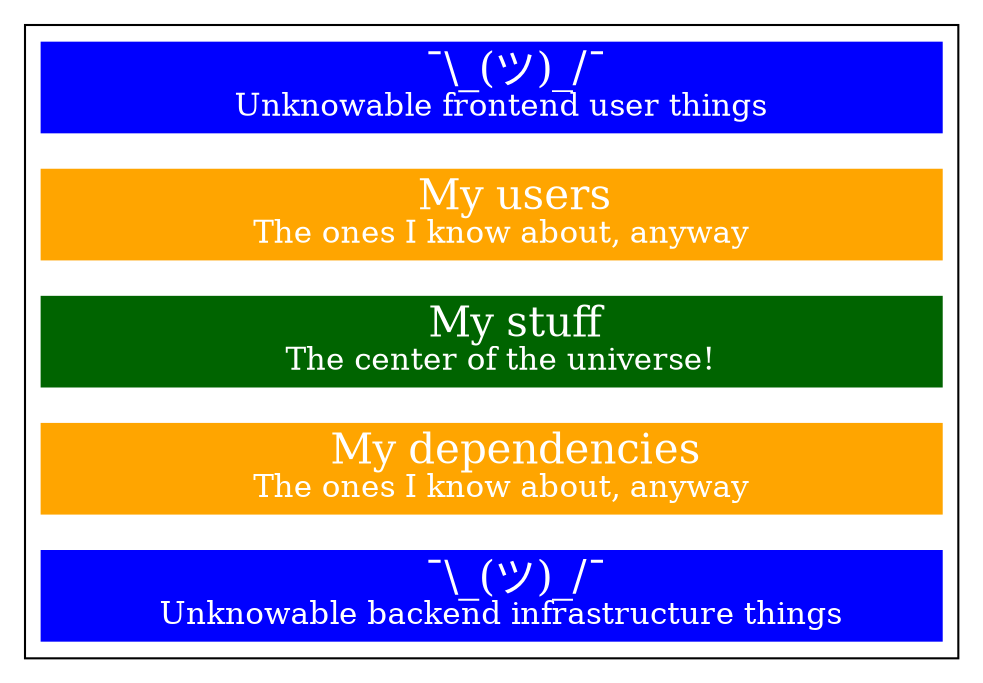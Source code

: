 digraph Stack {
  bgcolor = transparent
  rankdir = "LR"

  subgraph cluster_0 {
    node [style=filled,fontcolor=white,width=6];
    a0 [shape=rect,color=blue,label=<
      <FONT POINT-SIZE="20">¯\_(ツ)_/¯</FONT> <br/>
      <FONT POINT-SIZE="15">Unknowable frontend user things</FONT>
    >];
    a1 [shape=rect,color=orange,label=<
      <FONT POINT-SIZE="20">My users</FONT> <br/>
      <FONT POINT-SIZE="15">The ones I know about, anyway</FONT>
    >];
    a2 [shape=rect,color=darkgreen,label=<
      <FONT POINT-SIZE="20">My stuff</FONT> <br/>
      <FONT POINT-SIZE="15">The center of the universe!</FONT>
    >];
    a3 [shape=rect,color=orange,label=<
      <FONT POINT-SIZE="20">My dependencies</FONT> <br/>
      <FONT POINT-SIZE="15">The ones I know about, anyway</FONT>
    >];
    a4 [shape=rect,color=blue,label=<
      <FONT POINT-SIZE="20">¯\_(ツ)_/¯</FONT> <br/>
      <FONT POINT-SIZE="15">Unknowable backend infrastructure things</FONT>
    >];
  }
}
